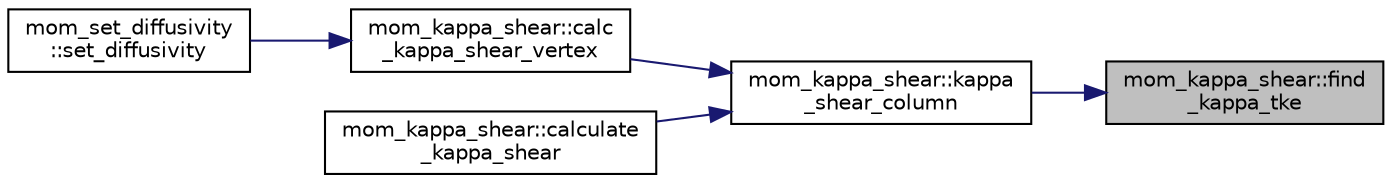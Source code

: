 digraph "mom_kappa_shear::find_kappa_tke"
{
 // INTERACTIVE_SVG=YES
 // LATEX_PDF_SIZE
  edge [fontname="Helvetica",fontsize="10",labelfontname="Helvetica",labelfontsize="10"];
  node [fontname="Helvetica",fontsize="10",shape=record];
  rankdir="RL";
  Node1 [label="mom_kappa_shear::find\l_kappa_tke",height=0.2,width=0.4,color="black", fillcolor="grey75", style="filled", fontcolor="black",tooltip="This subroutine calculates new, consistent estimates of TKE and kappa."];
  Node1 -> Node2 [dir="back",color="midnightblue",fontsize="10",style="solid",fontname="Helvetica"];
  Node2 [label="mom_kappa_shear::kappa\l_shear_column",height=0.2,width=0.4,color="black", fillcolor="white", style="filled",URL="$namespacemom__kappa__shear.html#a26cc5bb15545f04cfaf07e53410e09ec",tooltip="This subroutine calculates shear-driven diffusivity and TKE in a single column."];
  Node2 -> Node3 [dir="back",color="midnightblue",fontsize="10",style="solid",fontname="Helvetica"];
  Node3 [label="mom_kappa_shear::calc\l_kappa_shear_vertex",height=0.2,width=0.4,color="black", fillcolor="white", style="filled",URL="$namespacemom__kappa__shear.html#a2d8e291656bab5f83179523c4bea4d85",tooltip="Subroutine for calculating shear-driven diffusivity and TKE in corner columns."];
  Node3 -> Node4 [dir="back",color="midnightblue",fontsize="10",style="solid",fontname="Helvetica"];
  Node4 [label="mom_set_diffusivity\l::set_diffusivity",height=0.2,width=0.4,color="black", fillcolor="white", style="filled",URL="$namespacemom__set__diffusivity.html#ab1a9d6ee0a1fcd2bea69469fc4df3f3c",tooltip="Sets the interior vertical diffusion of scalars due to the following processes:"];
  Node2 -> Node5 [dir="back",color="midnightblue",fontsize="10",style="solid",fontname="Helvetica"];
  Node5 [label="mom_kappa_shear::calculate\l_kappa_shear",height=0.2,width=0.4,color="black", fillcolor="white", style="filled",URL="$namespacemom__kappa__shear.html#a3f00b08e1174690d40c0c2065fa9a8b1",tooltip="Subroutine for calculating shear-driven diffusivity and TKE in tracer columns."];
}
